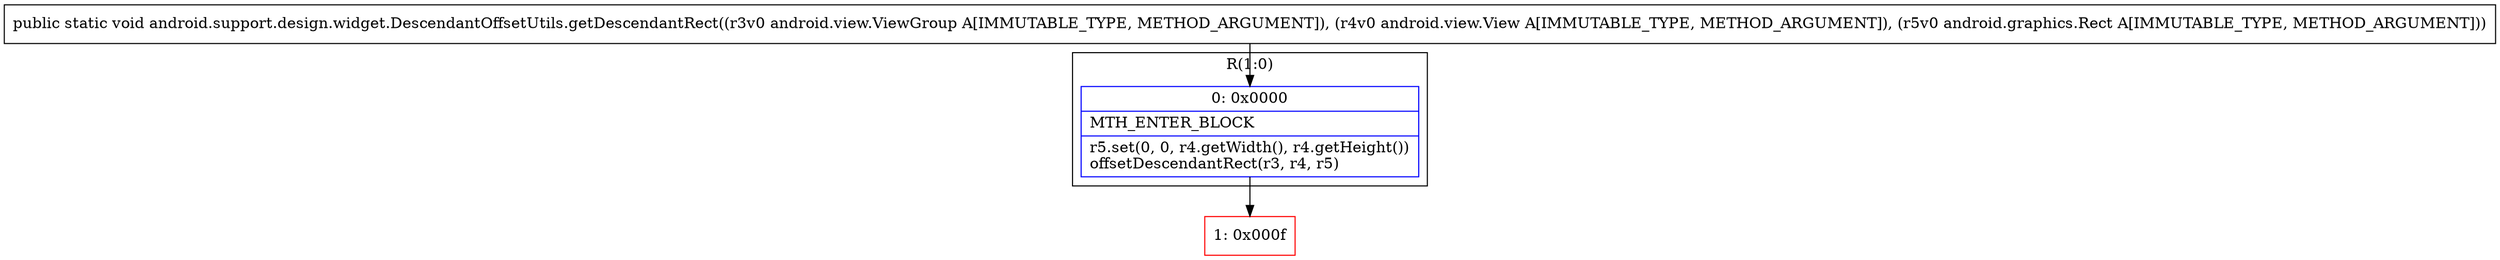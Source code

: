digraph "CFG forandroid.support.design.widget.DescendantOffsetUtils.getDescendantRect(Landroid\/view\/ViewGroup;Landroid\/view\/View;Landroid\/graphics\/Rect;)V" {
subgraph cluster_Region_903789231 {
label = "R(1:0)";
node [shape=record,color=blue];
Node_0 [shape=record,label="{0\:\ 0x0000|MTH_ENTER_BLOCK\l|r5.set(0, 0, r4.getWidth(), r4.getHeight())\loffsetDescendantRect(r3, r4, r5)\l}"];
}
Node_1 [shape=record,color=red,label="{1\:\ 0x000f}"];
MethodNode[shape=record,label="{public static void android.support.design.widget.DescendantOffsetUtils.getDescendantRect((r3v0 android.view.ViewGroup A[IMMUTABLE_TYPE, METHOD_ARGUMENT]), (r4v0 android.view.View A[IMMUTABLE_TYPE, METHOD_ARGUMENT]), (r5v0 android.graphics.Rect A[IMMUTABLE_TYPE, METHOD_ARGUMENT])) }"];
MethodNode -> Node_0;
Node_0 -> Node_1;
}


